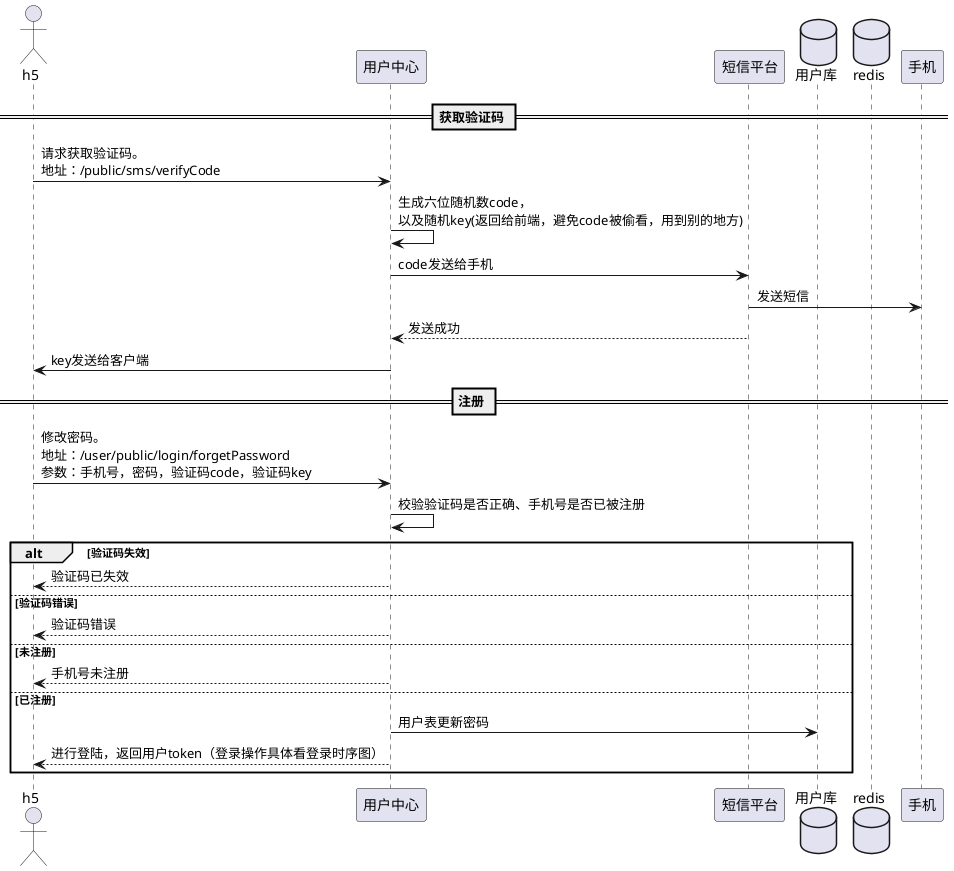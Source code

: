 @startuml

actor h5

participant 用户中心
participant 短信平台
database 用户库
database redis

== 获取验证码 ==
h5 -> 用户中心:请求获取验证码。\n地址：/public/sms/verifyCode
用户中心 -> 用户中心:生成六位随机数code，\n以及随机key(返回给前端，避免code被偷看，用到别的地方)
用户中心 -> 短信平台:code发送给手机
短信平台 -> 手机:发送短信
短信平台 --> 用户中心:发送成功
用户中心 -> h5:key发送给客户端
== 注册 ==
h5 -> 用户中心:修改密码。\n地址：/user/public/login/forgetPassword \n参数：手机号，密码，验证码code，验证码key
用户中心 -> 用户中心:校验验证码是否正确、手机号是否已被注册
alt 验证码失效
    用户中心 --> h5:验证码已失效
else 验证码错误
     用户中心 --> h5:验证码错误
else 未注册
     用户中心 --> h5:手机号未注册
else 已注册
    用户中心 -> 用户库:用户表更新密码
    用户中心 --> h5:进行登陆，返回用户token（登录操作具体看登录时序图）
end




@enduml